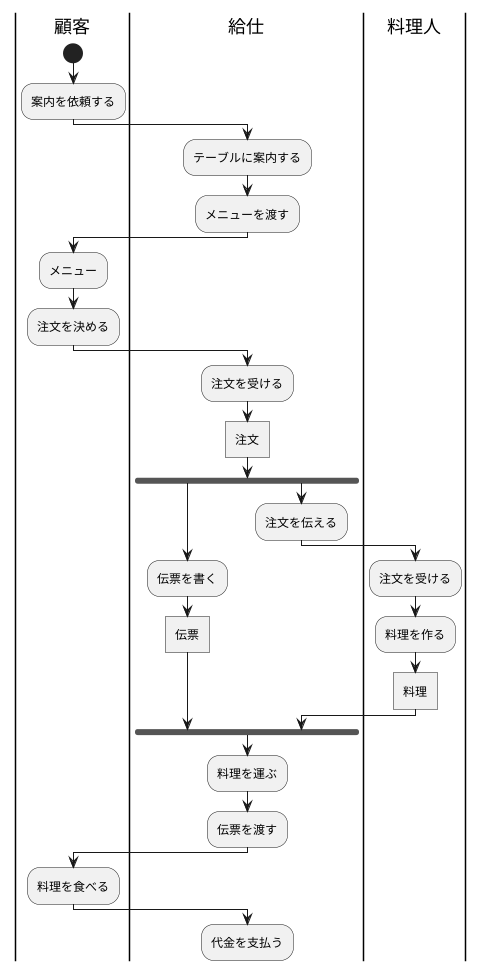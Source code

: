 @startuml レストラン
|顧客|
start
:案内を依頼する;
|給仕|
:テーブルに案内する;
:メニューを渡す;
|顧客|
:メニュー;
:注文を決める;
|給仕|
:注文を受ける;
:注文]
fork
:伝票を書く;
:伝票]
fork again
:注文を伝える;
|料理人|

:注文を受ける;
:料理を作る;
:料理]
|給仕|
end fork
:料理を運ぶ;
:伝票を渡す;
|顧客|
:料理を食べる;
|給仕|
:代金を支払う;